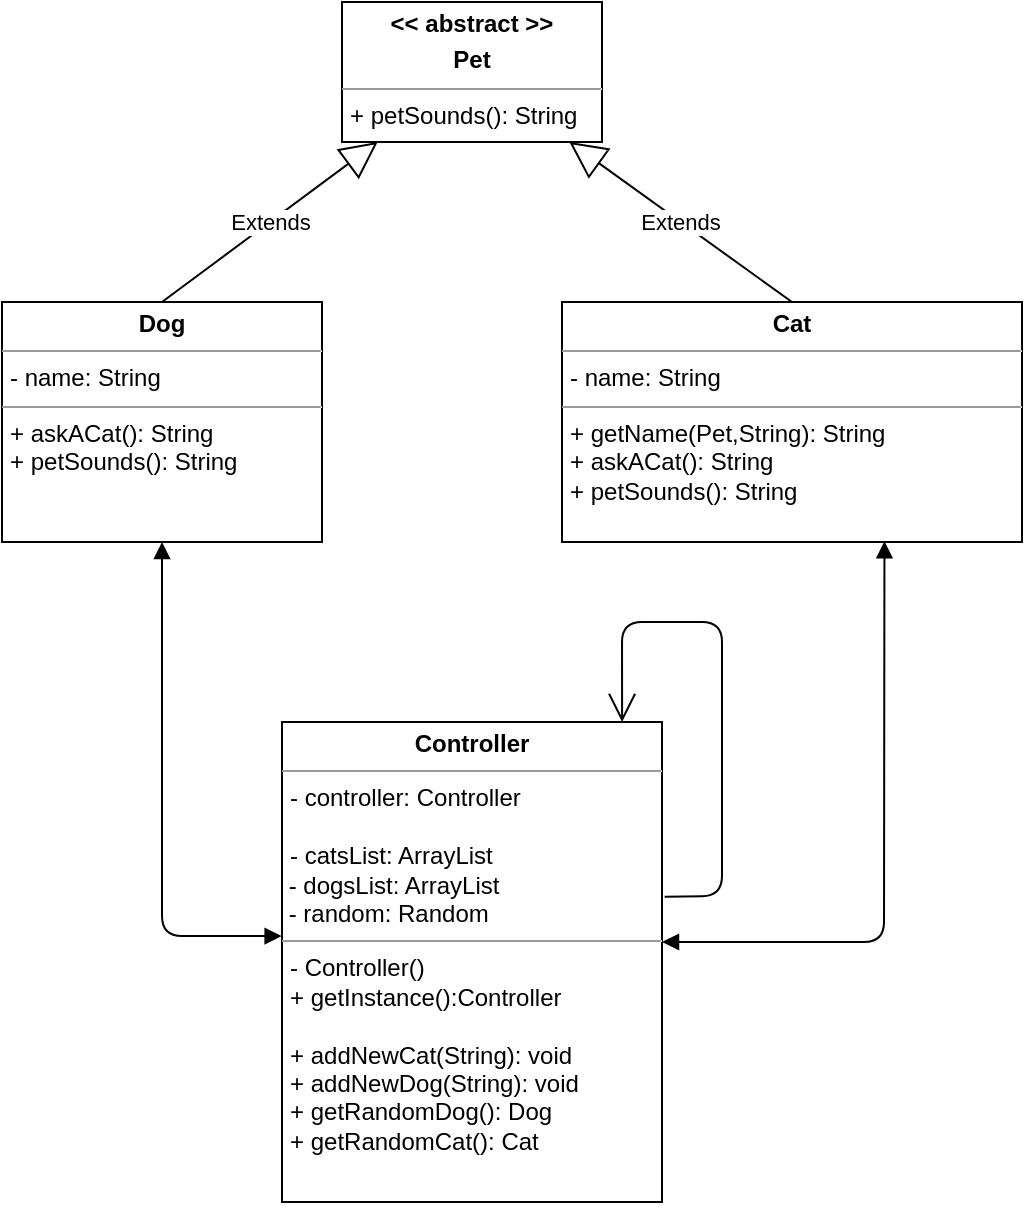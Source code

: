 <mxfile pages="3">
    <diagram name="AskACat / Singleton" id="NrxR8G-YMzDSj0ekj28T">
        <mxGraphModel dx="690" dy="464" grid="1" gridSize="10" guides="1" tooltips="1" connect="1" arrows="1" fold="1" page="1" pageScale="1" pageWidth="827" pageHeight="1169" math="0" shadow="0">
            <root>
                <mxCell id="Kvf_sfXKE-Xyv2ca15X2-0"/>
                <mxCell id="Kvf_sfXKE-Xyv2ca15X2-1" parent="Kvf_sfXKE-Xyv2ca15X2-0"/>
                <mxCell id="Kvf_sfXKE-Xyv2ca15X2-2" value="&lt;p style=&quot;margin: 0px ; margin-top: 4px ; text-align: center&quot;&gt;&lt;b&gt;Cat&lt;/b&gt;&lt;/p&gt;&lt;hr size=&quot;1&quot;&gt;&lt;p style=&quot;margin: 0px ; margin-left: 4px&quot;&gt;- name: String&lt;/p&gt;&lt;hr size=&quot;1&quot;&gt;&lt;p style=&quot;margin: 0px ; margin-left: 4px&quot;&gt;&lt;span&gt;+ getName(Pet,String): String&lt;/span&gt;&lt;br&gt;&lt;/p&gt;&lt;p style=&quot;margin: 0px ; margin-left: 4px&quot;&gt;+ askACat(): String&lt;br&gt;&lt;/p&gt;&lt;p style=&quot;margin: 0px ; margin-left: 4px&quot;&gt;+ petSounds(): String&lt;br&gt;&lt;/p&gt;" style="verticalAlign=top;align=left;overflow=fill;fontSize=12;fontFamily=Helvetica;html=1;" parent="Kvf_sfXKE-Xyv2ca15X2-1" vertex="1">
                    <mxGeometry x="400" y="280" width="230" height="120" as="geometry"/>
                </mxCell>
                <mxCell id="9MxlSi04yY22-8tWE9m4-2" style="edgeStyle=none;html=1;exitX=0.5;exitY=1;exitDx=0;exitDy=0;" parent="Kvf_sfXKE-Xyv2ca15X2-1" source="Kvf_sfXKE-Xyv2ca15X2-3" edge="1">
                    <mxGeometry relative="1" as="geometry">
                        <mxPoint x="355" y="720" as="targetPoint"/>
                    </mxGeometry>
                </mxCell>
                <mxCell id="Kvf_sfXKE-Xyv2ca15X2-3" value="&lt;p style=&quot;margin: 0px ; margin-top: 4px ; text-align: center&quot;&gt;&lt;b&gt;Controller&lt;/b&gt;&lt;br&gt;&lt;/p&gt;&lt;hr size=&quot;1&quot;&gt;&lt;p style=&quot;margin: 0px ; margin-left: 4px&quot;&gt;- controller: Controller&lt;/p&gt;&lt;p style=&quot;margin: 0px ; margin-left: 4px&quot;&gt;&lt;u&gt;&lt;br&gt;&lt;/u&gt;&lt;/p&gt;&lt;p style=&quot;margin: 0px ; margin-left: 4px&quot;&gt;- catsList: ArrayList&lt;/p&gt;&amp;nbsp;- dogsList: ArrayList&lt;br&gt;&amp;nbsp;- random: Random&lt;br&gt;&lt;hr size=&quot;1&quot;&gt;&lt;p style=&quot;margin: 0px ; margin-left: 4px&quot;&gt;- Controller()&lt;/p&gt;&lt;p style=&quot;margin: 0px ; margin-left: 4px&quot;&gt;+ getInstance():Controller&lt;/p&gt;&lt;p style=&quot;margin: 0px ; margin-left: 4px&quot;&gt;&lt;br&gt;&lt;/p&gt;&lt;p style=&quot;margin: 0px ; margin-left: 4px&quot;&gt;+ addNewCat(String): void&lt;/p&gt;&lt;p style=&quot;margin: 0px ; margin-left: 4px&quot;&gt;+ addNewDog(String): void&lt;br&gt;&lt;/p&gt;&lt;p style=&quot;margin: 0px ; margin-left: 4px&quot;&gt;+ getRandomDog(): Dog&lt;br&gt;&lt;/p&gt;&lt;p style=&quot;margin: 0px ; margin-left: 4px&quot;&gt;+ getRandomCat(): Cat&lt;/p&gt;&lt;p style=&quot;margin: 0px ; margin-left: 4px&quot;&gt;&lt;br&gt;&lt;/p&gt;" style="verticalAlign=top;align=left;overflow=fill;fontSize=12;fontFamily=Helvetica;html=1;" parent="Kvf_sfXKE-Xyv2ca15X2-1" vertex="1">
                    <mxGeometry x="260" y="490" width="190" height="240" as="geometry"/>
                </mxCell>
                <mxCell id="Kvf_sfXKE-Xyv2ca15X2-4" value="&lt;p style=&quot;margin: 0px ; margin-top: 4px ; text-align: center&quot;&gt;&lt;b&gt;Dog&lt;/b&gt;&lt;/p&gt;&lt;hr size=&quot;1&quot;&gt;&lt;p style=&quot;margin: 0px ; margin-left: 4px&quot;&gt;- name: String&lt;/p&gt;&lt;hr size=&quot;1&quot;&gt;&lt;p style=&quot;margin: 0px ; margin-left: 4px&quot;&gt;&lt;span&gt;+ askACat(): String&lt;/span&gt;&lt;br&gt;&lt;/p&gt;&lt;p style=&quot;margin: 0px ; margin-left: 4px&quot;&gt;+ petSounds(): String&lt;/p&gt;" style="verticalAlign=top;align=left;overflow=fill;fontSize=12;fontFamily=Helvetica;html=1;" parent="Kvf_sfXKE-Xyv2ca15X2-1" vertex="1">
                    <mxGeometry x="120" y="280" width="160" height="120" as="geometry"/>
                </mxCell>
                <mxCell id="Kvf_sfXKE-Xyv2ca15X2-5" value="&lt;p style=&quot;margin: 0px ; margin-top: 4px ; text-align: center&quot;&gt;&lt;b&gt;&amp;lt;&amp;lt; abstract &amp;gt;&amp;gt;&lt;/b&gt;&lt;/p&gt;&lt;p style=&quot;margin: 0px ; margin-top: 4px ; text-align: center&quot;&gt;&lt;b&gt;Pet&lt;/b&gt;&lt;/p&gt;&lt;hr size=&quot;1&quot;&gt;&lt;p style=&quot;margin: 0px ; margin-left: 4px&quot;&gt;&lt;span&gt;+ petSounds(): String&lt;/span&gt;&lt;br&gt;&lt;/p&gt;" style="verticalAlign=top;align=left;overflow=fill;fontSize=12;fontFamily=Helvetica;html=1;" parent="Kvf_sfXKE-Xyv2ca15X2-1" vertex="1">
                    <mxGeometry x="290" y="130" width="130" height="70" as="geometry"/>
                </mxCell>
                <mxCell id="Kvf_sfXKE-Xyv2ca15X2-6" value="Extends" style="endArrow=block;endSize=16;endFill=0;html=1;exitX=0.5;exitY=0;exitDx=0;exitDy=0;" parent="Kvf_sfXKE-Xyv2ca15X2-1" source="Kvf_sfXKE-Xyv2ca15X2-2" target="Kvf_sfXKE-Xyv2ca15X2-5" edge="1">
                    <mxGeometry width="160" relative="1" as="geometry">
                        <mxPoint x="420" y="130" as="sourcePoint"/>
                        <mxPoint x="340" y="150" as="targetPoint"/>
                    </mxGeometry>
                </mxCell>
                <mxCell id="Kvf_sfXKE-Xyv2ca15X2-7" value="Extends" style="endArrow=block;endSize=16;endFill=0;html=1;exitX=0.5;exitY=0;exitDx=0;exitDy=0;" parent="Kvf_sfXKE-Xyv2ca15X2-1" source="Kvf_sfXKE-Xyv2ca15X2-4" target="Kvf_sfXKE-Xyv2ca15X2-5" edge="1">
                    <mxGeometry width="160" relative="1" as="geometry">
                        <mxPoint x="80" y="150" as="sourcePoint"/>
                        <mxPoint x="240" y="150" as="targetPoint"/>
                    </mxGeometry>
                </mxCell>
                <mxCell id="9MxlSi04yY22-8tWE9m4-3" value="" style="endArrow=open;endFill=1;endSize=12;html=1;exitX=1.007;exitY=0.364;exitDx=0;exitDy=0;exitPerimeter=0;entryX=0.895;entryY=0;entryDx=0;entryDy=0;entryPerimeter=0;" parent="Kvf_sfXKE-Xyv2ca15X2-1" source="Kvf_sfXKE-Xyv2ca15X2-3" target="Kvf_sfXKE-Xyv2ca15X2-3" edge="1">
                    <mxGeometry width="160" relative="1" as="geometry">
                        <mxPoint x="250" y="480" as="sourcePoint"/>
                        <mxPoint x="370" y="440" as="targetPoint"/>
                        <Array as="points">
                            <mxPoint x="480" y="577"/>
                            <mxPoint x="480" y="440"/>
                            <mxPoint x="430" y="440"/>
                        </Array>
                    </mxGeometry>
                </mxCell>
                <mxCell id="0" value="" style="endArrow=block;startArrow=block;endFill=1;startFill=1;html=1;entryX=0.5;entryY=1;entryDx=0;entryDy=0;exitX=-0.001;exitY=0.446;exitDx=0;exitDy=0;exitPerimeter=0;" parent="Kvf_sfXKE-Xyv2ca15X2-1" source="Kvf_sfXKE-Xyv2ca15X2-3" target="Kvf_sfXKE-Xyv2ca15X2-4" edge="1">
                    <mxGeometry width="160" relative="1" as="geometry">
                        <mxPoint x="200" y="630" as="sourcePoint"/>
                        <mxPoint x="240" y="430" as="targetPoint"/>
                        <Array as="points">
                            <mxPoint x="200" y="597"/>
                        </Array>
                    </mxGeometry>
                </mxCell>
                <mxCell id="1" value="" style="endArrow=block;startArrow=block;endFill=1;startFill=1;html=1;entryX=0.701;entryY=0.997;entryDx=0;entryDy=0;entryPerimeter=0;" parent="Kvf_sfXKE-Xyv2ca15X2-1" target="Kvf_sfXKE-Xyv2ca15X2-2" edge="1">
                    <mxGeometry width="160" relative="1" as="geometry">
                        <mxPoint x="450" y="600" as="sourcePoint"/>
                        <mxPoint x="210" y="410" as="targetPoint"/>
                        <Array as="points">
                            <mxPoint x="561" y="600"/>
                        </Array>
                    </mxGeometry>
                </mxCell>
            </root>
        </mxGraphModel>
    </diagram>
</mxfile>